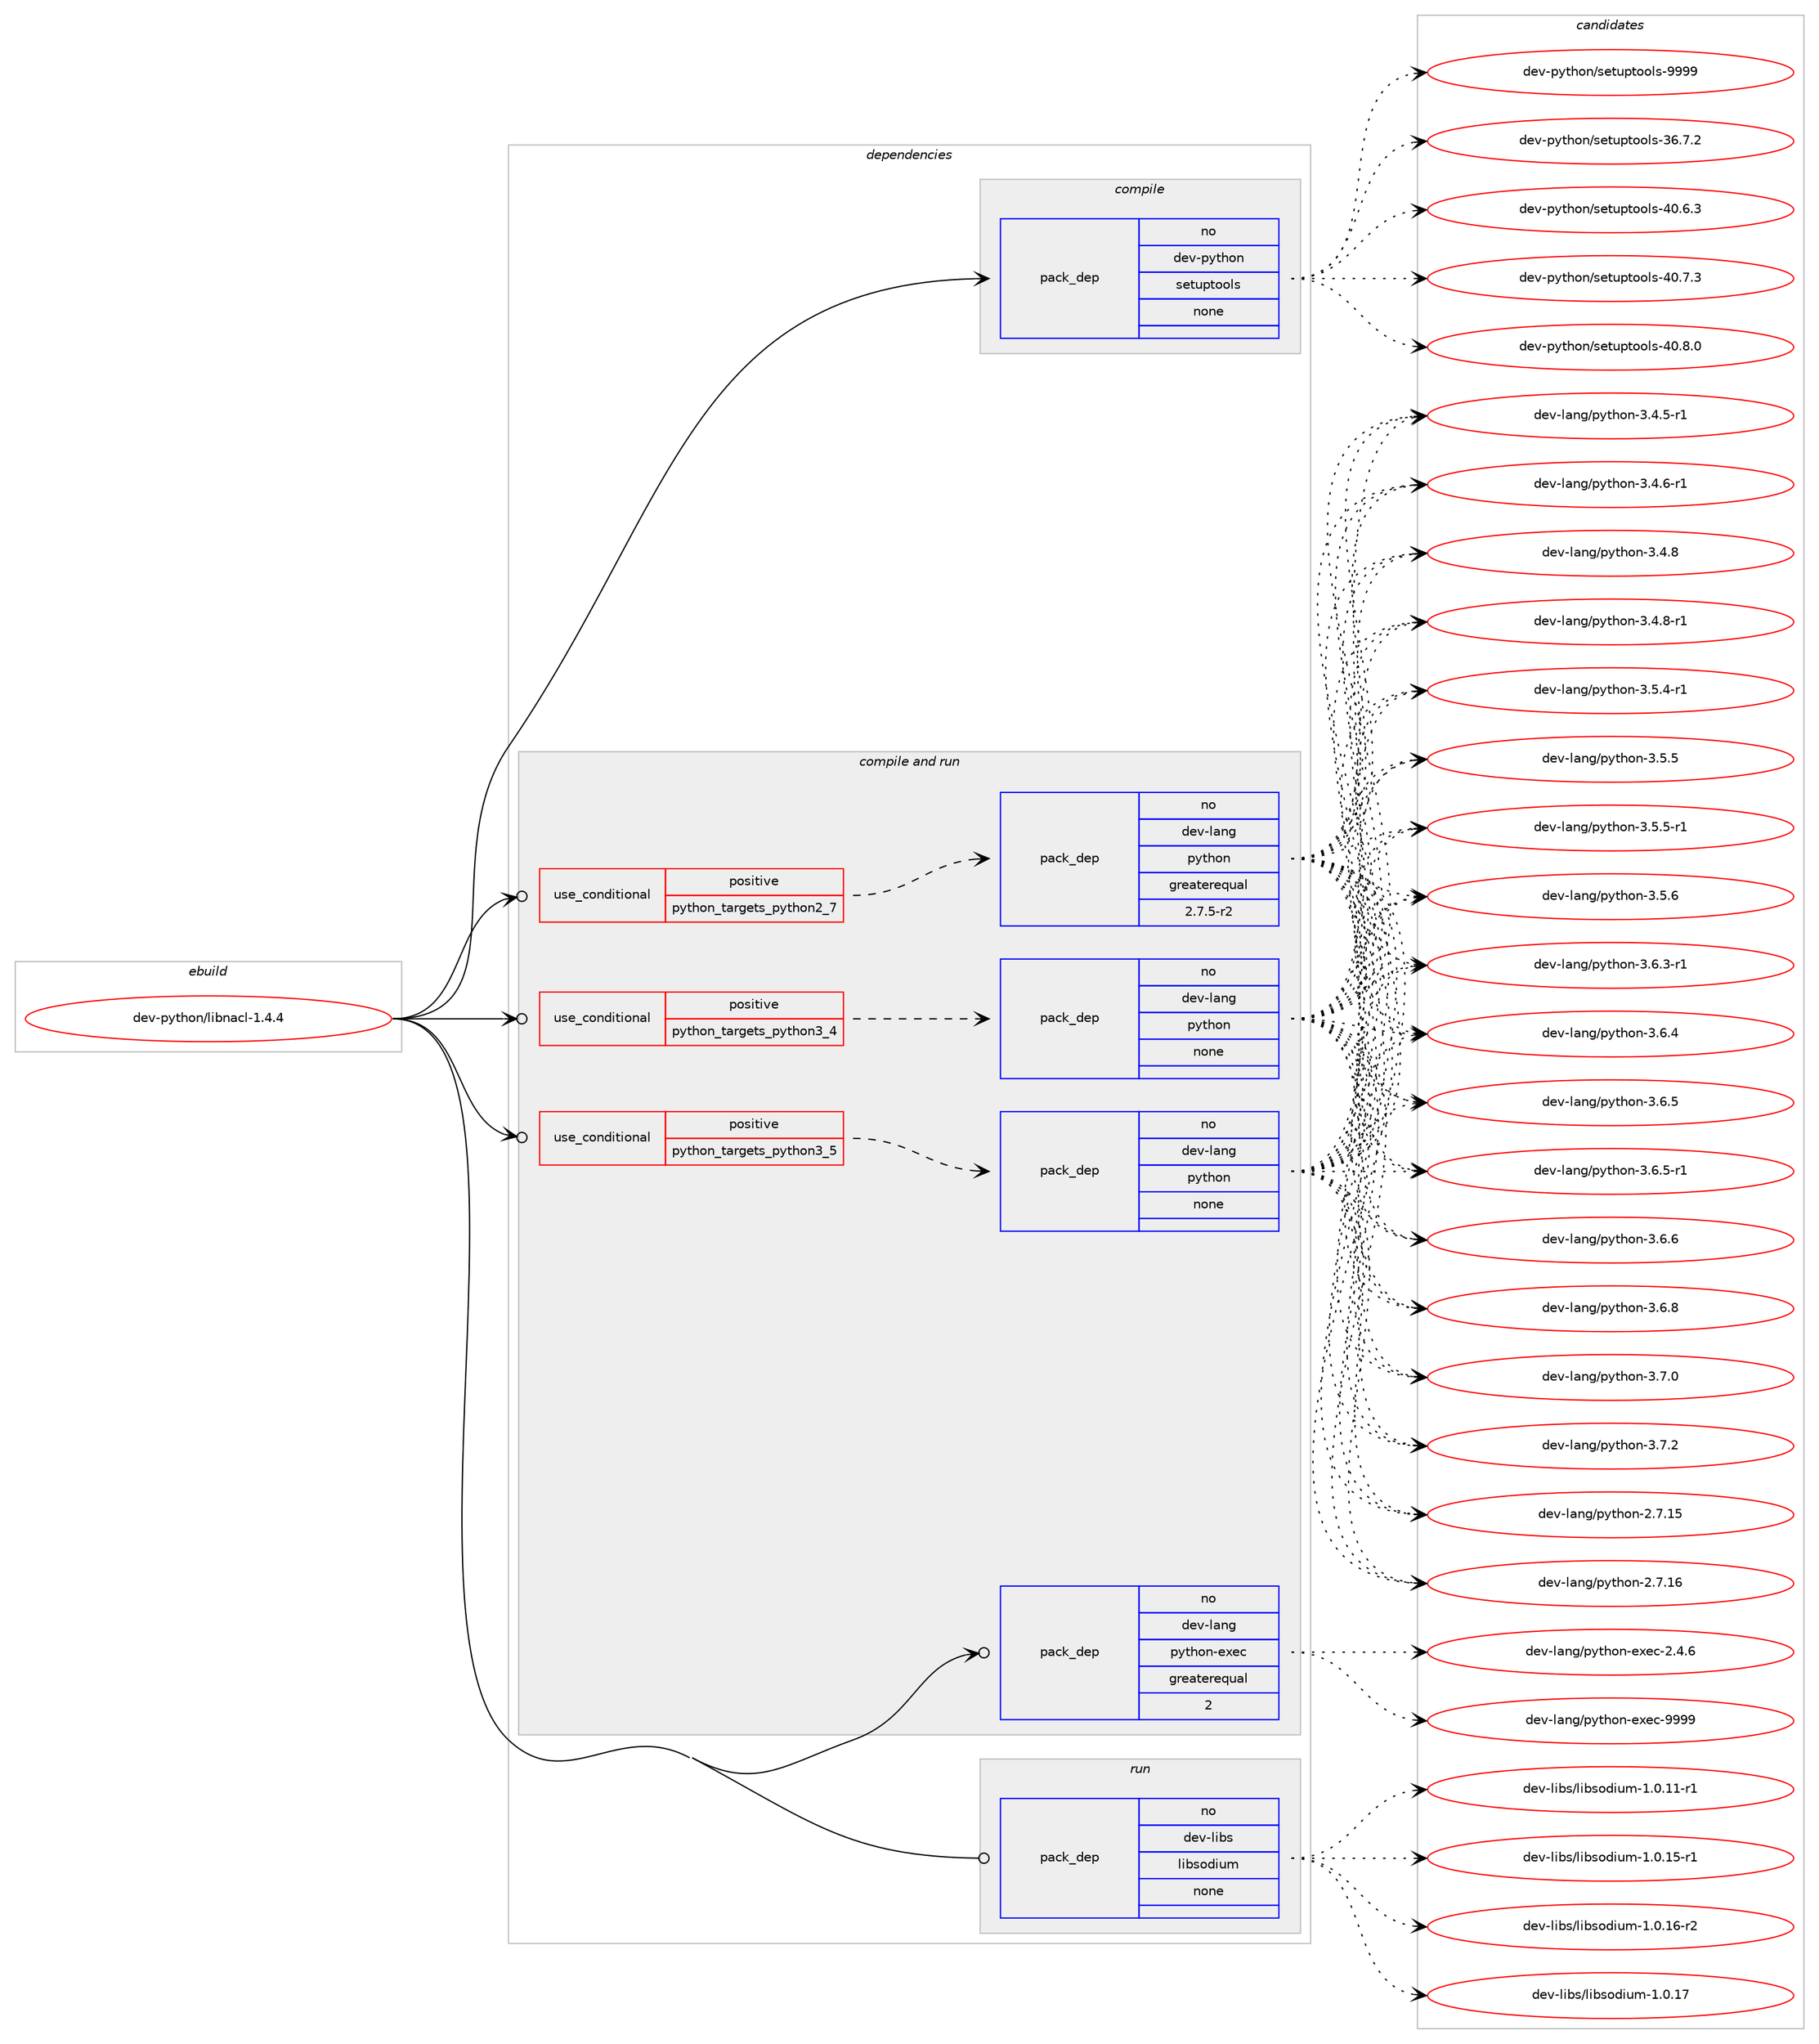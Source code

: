 digraph prolog {

# *************
# Graph options
# *************

newrank=true;
concentrate=true;
compound=true;
graph [rankdir=LR,fontname=Helvetica,fontsize=10,ranksep=1.5];#, ranksep=2.5, nodesep=0.2];
edge  [arrowhead=vee];
node  [fontname=Helvetica,fontsize=10];

# **********
# The ebuild
# **********

subgraph cluster_leftcol {
color=gray;
rank=same;
label=<<i>ebuild</i>>;
id [label="dev-python/libnacl-1.4.4", color=red, width=4, href="../dev-python/libnacl-1.4.4.svg"];
}

# ****************
# The dependencies
# ****************

subgraph cluster_midcol {
color=gray;
label=<<i>dependencies</i>>;
subgraph cluster_compile {
fillcolor="#eeeeee";
style=filled;
label=<<i>compile</i>>;
subgraph pack1016893 {
dependency1417004 [label=<<TABLE BORDER="0" CELLBORDER="1" CELLSPACING="0" CELLPADDING="4" WIDTH="220"><TR><TD ROWSPAN="6" CELLPADDING="30">pack_dep</TD></TR><TR><TD WIDTH="110">no</TD></TR><TR><TD>dev-python</TD></TR><TR><TD>setuptools</TD></TR><TR><TD>none</TD></TR><TR><TD></TD></TR></TABLE>>, shape=none, color=blue];
}
id:e -> dependency1417004:w [weight=20,style="solid",arrowhead="vee"];
}
subgraph cluster_compileandrun {
fillcolor="#eeeeee";
style=filled;
label=<<i>compile and run</i>>;
subgraph cond376838 {
dependency1417005 [label=<<TABLE BORDER="0" CELLBORDER="1" CELLSPACING="0" CELLPADDING="4"><TR><TD ROWSPAN="3" CELLPADDING="10">use_conditional</TD></TR><TR><TD>positive</TD></TR><TR><TD>python_targets_python2_7</TD></TR></TABLE>>, shape=none, color=red];
subgraph pack1016894 {
dependency1417006 [label=<<TABLE BORDER="0" CELLBORDER="1" CELLSPACING="0" CELLPADDING="4" WIDTH="220"><TR><TD ROWSPAN="6" CELLPADDING="30">pack_dep</TD></TR><TR><TD WIDTH="110">no</TD></TR><TR><TD>dev-lang</TD></TR><TR><TD>python</TD></TR><TR><TD>greaterequal</TD></TR><TR><TD>2.7.5-r2</TD></TR></TABLE>>, shape=none, color=blue];
}
dependency1417005:e -> dependency1417006:w [weight=20,style="dashed",arrowhead="vee"];
}
id:e -> dependency1417005:w [weight=20,style="solid",arrowhead="odotvee"];
subgraph cond376839 {
dependency1417007 [label=<<TABLE BORDER="0" CELLBORDER="1" CELLSPACING="0" CELLPADDING="4"><TR><TD ROWSPAN="3" CELLPADDING="10">use_conditional</TD></TR><TR><TD>positive</TD></TR><TR><TD>python_targets_python3_4</TD></TR></TABLE>>, shape=none, color=red];
subgraph pack1016895 {
dependency1417008 [label=<<TABLE BORDER="0" CELLBORDER="1" CELLSPACING="0" CELLPADDING="4" WIDTH="220"><TR><TD ROWSPAN="6" CELLPADDING="30">pack_dep</TD></TR><TR><TD WIDTH="110">no</TD></TR><TR><TD>dev-lang</TD></TR><TR><TD>python</TD></TR><TR><TD>none</TD></TR><TR><TD></TD></TR></TABLE>>, shape=none, color=blue];
}
dependency1417007:e -> dependency1417008:w [weight=20,style="dashed",arrowhead="vee"];
}
id:e -> dependency1417007:w [weight=20,style="solid",arrowhead="odotvee"];
subgraph cond376840 {
dependency1417009 [label=<<TABLE BORDER="0" CELLBORDER="1" CELLSPACING="0" CELLPADDING="4"><TR><TD ROWSPAN="3" CELLPADDING="10">use_conditional</TD></TR><TR><TD>positive</TD></TR><TR><TD>python_targets_python3_5</TD></TR></TABLE>>, shape=none, color=red];
subgraph pack1016896 {
dependency1417010 [label=<<TABLE BORDER="0" CELLBORDER="1" CELLSPACING="0" CELLPADDING="4" WIDTH="220"><TR><TD ROWSPAN="6" CELLPADDING="30">pack_dep</TD></TR><TR><TD WIDTH="110">no</TD></TR><TR><TD>dev-lang</TD></TR><TR><TD>python</TD></TR><TR><TD>none</TD></TR><TR><TD></TD></TR></TABLE>>, shape=none, color=blue];
}
dependency1417009:e -> dependency1417010:w [weight=20,style="dashed",arrowhead="vee"];
}
id:e -> dependency1417009:w [weight=20,style="solid",arrowhead="odotvee"];
subgraph pack1016897 {
dependency1417011 [label=<<TABLE BORDER="0" CELLBORDER="1" CELLSPACING="0" CELLPADDING="4" WIDTH="220"><TR><TD ROWSPAN="6" CELLPADDING="30">pack_dep</TD></TR><TR><TD WIDTH="110">no</TD></TR><TR><TD>dev-lang</TD></TR><TR><TD>python-exec</TD></TR><TR><TD>greaterequal</TD></TR><TR><TD>2</TD></TR></TABLE>>, shape=none, color=blue];
}
id:e -> dependency1417011:w [weight=20,style="solid",arrowhead="odotvee"];
}
subgraph cluster_run {
fillcolor="#eeeeee";
style=filled;
label=<<i>run</i>>;
subgraph pack1016898 {
dependency1417012 [label=<<TABLE BORDER="0" CELLBORDER="1" CELLSPACING="0" CELLPADDING="4" WIDTH="220"><TR><TD ROWSPAN="6" CELLPADDING="30">pack_dep</TD></TR><TR><TD WIDTH="110">no</TD></TR><TR><TD>dev-libs</TD></TR><TR><TD>libsodium</TD></TR><TR><TD>none</TD></TR><TR><TD></TD></TR></TABLE>>, shape=none, color=blue];
}
id:e -> dependency1417012:w [weight=20,style="solid",arrowhead="odot"];
}
}

# **************
# The candidates
# **************

subgraph cluster_choices {
rank=same;
color=gray;
label=<<i>candidates</i>>;

subgraph choice1016893 {
color=black;
nodesep=1;
choice100101118451121211161041111104711510111611711211611111110811545515446554650 [label="dev-python/setuptools-36.7.2", color=red, width=4,href="../dev-python/setuptools-36.7.2.svg"];
choice100101118451121211161041111104711510111611711211611111110811545524846544651 [label="dev-python/setuptools-40.6.3", color=red, width=4,href="../dev-python/setuptools-40.6.3.svg"];
choice100101118451121211161041111104711510111611711211611111110811545524846554651 [label="dev-python/setuptools-40.7.3", color=red, width=4,href="../dev-python/setuptools-40.7.3.svg"];
choice100101118451121211161041111104711510111611711211611111110811545524846564648 [label="dev-python/setuptools-40.8.0", color=red, width=4,href="../dev-python/setuptools-40.8.0.svg"];
choice10010111845112121116104111110471151011161171121161111111081154557575757 [label="dev-python/setuptools-9999", color=red, width=4,href="../dev-python/setuptools-9999.svg"];
dependency1417004:e -> choice100101118451121211161041111104711510111611711211611111110811545515446554650:w [style=dotted,weight="100"];
dependency1417004:e -> choice100101118451121211161041111104711510111611711211611111110811545524846544651:w [style=dotted,weight="100"];
dependency1417004:e -> choice100101118451121211161041111104711510111611711211611111110811545524846554651:w [style=dotted,weight="100"];
dependency1417004:e -> choice100101118451121211161041111104711510111611711211611111110811545524846564648:w [style=dotted,weight="100"];
dependency1417004:e -> choice10010111845112121116104111110471151011161171121161111111081154557575757:w [style=dotted,weight="100"];
}
subgraph choice1016894 {
color=black;
nodesep=1;
choice10010111845108971101034711212111610411111045504655464953 [label="dev-lang/python-2.7.15", color=red, width=4,href="../dev-lang/python-2.7.15.svg"];
choice10010111845108971101034711212111610411111045504655464954 [label="dev-lang/python-2.7.16", color=red, width=4,href="../dev-lang/python-2.7.16.svg"];
choice1001011184510897110103471121211161041111104551465246534511449 [label="dev-lang/python-3.4.5-r1", color=red, width=4,href="../dev-lang/python-3.4.5-r1.svg"];
choice1001011184510897110103471121211161041111104551465246544511449 [label="dev-lang/python-3.4.6-r1", color=red, width=4,href="../dev-lang/python-3.4.6-r1.svg"];
choice100101118451089711010347112121116104111110455146524656 [label="dev-lang/python-3.4.8", color=red, width=4,href="../dev-lang/python-3.4.8.svg"];
choice1001011184510897110103471121211161041111104551465246564511449 [label="dev-lang/python-3.4.8-r1", color=red, width=4,href="../dev-lang/python-3.4.8-r1.svg"];
choice1001011184510897110103471121211161041111104551465346524511449 [label="dev-lang/python-3.5.4-r1", color=red, width=4,href="../dev-lang/python-3.5.4-r1.svg"];
choice100101118451089711010347112121116104111110455146534653 [label="dev-lang/python-3.5.5", color=red, width=4,href="../dev-lang/python-3.5.5.svg"];
choice1001011184510897110103471121211161041111104551465346534511449 [label="dev-lang/python-3.5.5-r1", color=red, width=4,href="../dev-lang/python-3.5.5-r1.svg"];
choice100101118451089711010347112121116104111110455146534654 [label="dev-lang/python-3.5.6", color=red, width=4,href="../dev-lang/python-3.5.6.svg"];
choice1001011184510897110103471121211161041111104551465446514511449 [label="dev-lang/python-3.6.3-r1", color=red, width=4,href="../dev-lang/python-3.6.3-r1.svg"];
choice100101118451089711010347112121116104111110455146544652 [label="dev-lang/python-3.6.4", color=red, width=4,href="../dev-lang/python-3.6.4.svg"];
choice100101118451089711010347112121116104111110455146544653 [label="dev-lang/python-3.6.5", color=red, width=4,href="../dev-lang/python-3.6.5.svg"];
choice1001011184510897110103471121211161041111104551465446534511449 [label="dev-lang/python-3.6.5-r1", color=red, width=4,href="../dev-lang/python-3.6.5-r1.svg"];
choice100101118451089711010347112121116104111110455146544654 [label="dev-lang/python-3.6.6", color=red, width=4,href="../dev-lang/python-3.6.6.svg"];
choice100101118451089711010347112121116104111110455146544656 [label="dev-lang/python-3.6.8", color=red, width=4,href="../dev-lang/python-3.6.8.svg"];
choice100101118451089711010347112121116104111110455146554648 [label="dev-lang/python-3.7.0", color=red, width=4,href="../dev-lang/python-3.7.0.svg"];
choice100101118451089711010347112121116104111110455146554650 [label="dev-lang/python-3.7.2", color=red, width=4,href="../dev-lang/python-3.7.2.svg"];
dependency1417006:e -> choice10010111845108971101034711212111610411111045504655464953:w [style=dotted,weight="100"];
dependency1417006:e -> choice10010111845108971101034711212111610411111045504655464954:w [style=dotted,weight="100"];
dependency1417006:e -> choice1001011184510897110103471121211161041111104551465246534511449:w [style=dotted,weight="100"];
dependency1417006:e -> choice1001011184510897110103471121211161041111104551465246544511449:w [style=dotted,weight="100"];
dependency1417006:e -> choice100101118451089711010347112121116104111110455146524656:w [style=dotted,weight="100"];
dependency1417006:e -> choice1001011184510897110103471121211161041111104551465246564511449:w [style=dotted,weight="100"];
dependency1417006:e -> choice1001011184510897110103471121211161041111104551465346524511449:w [style=dotted,weight="100"];
dependency1417006:e -> choice100101118451089711010347112121116104111110455146534653:w [style=dotted,weight="100"];
dependency1417006:e -> choice1001011184510897110103471121211161041111104551465346534511449:w [style=dotted,weight="100"];
dependency1417006:e -> choice100101118451089711010347112121116104111110455146534654:w [style=dotted,weight="100"];
dependency1417006:e -> choice1001011184510897110103471121211161041111104551465446514511449:w [style=dotted,weight="100"];
dependency1417006:e -> choice100101118451089711010347112121116104111110455146544652:w [style=dotted,weight="100"];
dependency1417006:e -> choice100101118451089711010347112121116104111110455146544653:w [style=dotted,weight="100"];
dependency1417006:e -> choice1001011184510897110103471121211161041111104551465446534511449:w [style=dotted,weight="100"];
dependency1417006:e -> choice100101118451089711010347112121116104111110455146544654:w [style=dotted,weight="100"];
dependency1417006:e -> choice100101118451089711010347112121116104111110455146544656:w [style=dotted,weight="100"];
dependency1417006:e -> choice100101118451089711010347112121116104111110455146554648:w [style=dotted,weight="100"];
dependency1417006:e -> choice100101118451089711010347112121116104111110455146554650:w [style=dotted,weight="100"];
}
subgraph choice1016895 {
color=black;
nodesep=1;
choice10010111845108971101034711212111610411111045504655464953 [label="dev-lang/python-2.7.15", color=red, width=4,href="../dev-lang/python-2.7.15.svg"];
choice10010111845108971101034711212111610411111045504655464954 [label="dev-lang/python-2.7.16", color=red, width=4,href="../dev-lang/python-2.7.16.svg"];
choice1001011184510897110103471121211161041111104551465246534511449 [label="dev-lang/python-3.4.5-r1", color=red, width=4,href="../dev-lang/python-3.4.5-r1.svg"];
choice1001011184510897110103471121211161041111104551465246544511449 [label="dev-lang/python-3.4.6-r1", color=red, width=4,href="../dev-lang/python-3.4.6-r1.svg"];
choice100101118451089711010347112121116104111110455146524656 [label="dev-lang/python-3.4.8", color=red, width=4,href="../dev-lang/python-3.4.8.svg"];
choice1001011184510897110103471121211161041111104551465246564511449 [label="dev-lang/python-3.4.8-r1", color=red, width=4,href="../dev-lang/python-3.4.8-r1.svg"];
choice1001011184510897110103471121211161041111104551465346524511449 [label="dev-lang/python-3.5.4-r1", color=red, width=4,href="../dev-lang/python-3.5.4-r1.svg"];
choice100101118451089711010347112121116104111110455146534653 [label="dev-lang/python-3.5.5", color=red, width=4,href="../dev-lang/python-3.5.5.svg"];
choice1001011184510897110103471121211161041111104551465346534511449 [label="dev-lang/python-3.5.5-r1", color=red, width=4,href="../dev-lang/python-3.5.5-r1.svg"];
choice100101118451089711010347112121116104111110455146534654 [label="dev-lang/python-3.5.6", color=red, width=4,href="../dev-lang/python-3.5.6.svg"];
choice1001011184510897110103471121211161041111104551465446514511449 [label="dev-lang/python-3.6.3-r1", color=red, width=4,href="../dev-lang/python-3.6.3-r1.svg"];
choice100101118451089711010347112121116104111110455146544652 [label="dev-lang/python-3.6.4", color=red, width=4,href="../dev-lang/python-3.6.4.svg"];
choice100101118451089711010347112121116104111110455146544653 [label="dev-lang/python-3.6.5", color=red, width=4,href="../dev-lang/python-3.6.5.svg"];
choice1001011184510897110103471121211161041111104551465446534511449 [label="dev-lang/python-3.6.5-r1", color=red, width=4,href="../dev-lang/python-3.6.5-r1.svg"];
choice100101118451089711010347112121116104111110455146544654 [label="dev-lang/python-3.6.6", color=red, width=4,href="../dev-lang/python-3.6.6.svg"];
choice100101118451089711010347112121116104111110455146544656 [label="dev-lang/python-3.6.8", color=red, width=4,href="../dev-lang/python-3.6.8.svg"];
choice100101118451089711010347112121116104111110455146554648 [label="dev-lang/python-3.7.0", color=red, width=4,href="../dev-lang/python-3.7.0.svg"];
choice100101118451089711010347112121116104111110455146554650 [label="dev-lang/python-3.7.2", color=red, width=4,href="../dev-lang/python-3.7.2.svg"];
dependency1417008:e -> choice10010111845108971101034711212111610411111045504655464953:w [style=dotted,weight="100"];
dependency1417008:e -> choice10010111845108971101034711212111610411111045504655464954:w [style=dotted,weight="100"];
dependency1417008:e -> choice1001011184510897110103471121211161041111104551465246534511449:w [style=dotted,weight="100"];
dependency1417008:e -> choice1001011184510897110103471121211161041111104551465246544511449:w [style=dotted,weight="100"];
dependency1417008:e -> choice100101118451089711010347112121116104111110455146524656:w [style=dotted,weight="100"];
dependency1417008:e -> choice1001011184510897110103471121211161041111104551465246564511449:w [style=dotted,weight="100"];
dependency1417008:e -> choice1001011184510897110103471121211161041111104551465346524511449:w [style=dotted,weight="100"];
dependency1417008:e -> choice100101118451089711010347112121116104111110455146534653:w [style=dotted,weight="100"];
dependency1417008:e -> choice1001011184510897110103471121211161041111104551465346534511449:w [style=dotted,weight="100"];
dependency1417008:e -> choice100101118451089711010347112121116104111110455146534654:w [style=dotted,weight="100"];
dependency1417008:e -> choice1001011184510897110103471121211161041111104551465446514511449:w [style=dotted,weight="100"];
dependency1417008:e -> choice100101118451089711010347112121116104111110455146544652:w [style=dotted,weight="100"];
dependency1417008:e -> choice100101118451089711010347112121116104111110455146544653:w [style=dotted,weight="100"];
dependency1417008:e -> choice1001011184510897110103471121211161041111104551465446534511449:w [style=dotted,weight="100"];
dependency1417008:e -> choice100101118451089711010347112121116104111110455146544654:w [style=dotted,weight="100"];
dependency1417008:e -> choice100101118451089711010347112121116104111110455146544656:w [style=dotted,weight="100"];
dependency1417008:e -> choice100101118451089711010347112121116104111110455146554648:w [style=dotted,weight="100"];
dependency1417008:e -> choice100101118451089711010347112121116104111110455146554650:w [style=dotted,weight="100"];
}
subgraph choice1016896 {
color=black;
nodesep=1;
choice10010111845108971101034711212111610411111045504655464953 [label="dev-lang/python-2.7.15", color=red, width=4,href="../dev-lang/python-2.7.15.svg"];
choice10010111845108971101034711212111610411111045504655464954 [label="dev-lang/python-2.7.16", color=red, width=4,href="../dev-lang/python-2.7.16.svg"];
choice1001011184510897110103471121211161041111104551465246534511449 [label="dev-lang/python-3.4.5-r1", color=red, width=4,href="../dev-lang/python-3.4.5-r1.svg"];
choice1001011184510897110103471121211161041111104551465246544511449 [label="dev-lang/python-3.4.6-r1", color=red, width=4,href="../dev-lang/python-3.4.6-r1.svg"];
choice100101118451089711010347112121116104111110455146524656 [label="dev-lang/python-3.4.8", color=red, width=4,href="../dev-lang/python-3.4.8.svg"];
choice1001011184510897110103471121211161041111104551465246564511449 [label="dev-lang/python-3.4.8-r1", color=red, width=4,href="../dev-lang/python-3.4.8-r1.svg"];
choice1001011184510897110103471121211161041111104551465346524511449 [label="dev-lang/python-3.5.4-r1", color=red, width=4,href="../dev-lang/python-3.5.4-r1.svg"];
choice100101118451089711010347112121116104111110455146534653 [label="dev-lang/python-3.5.5", color=red, width=4,href="../dev-lang/python-3.5.5.svg"];
choice1001011184510897110103471121211161041111104551465346534511449 [label="dev-lang/python-3.5.5-r1", color=red, width=4,href="../dev-lang/python-3.5.5-r1.svg"];
choice100101118451089711010347112121116104111110455146534654 [label="dev-lang/python-3.5.6", color=red, width=4,href="../dev-lang/python-3.5.6.svg"];
choice1001011184510897110103471121211161041111104551465446514511449 [label="dev-lang/python-3.6.3-r1", color=red, width=4,href="../dev-lang/python-3.6.3-r1.svg"];
choice100101118451089711010347112121116104111110455146544652 [label="dev-lang/python-3.6.4", color=red, width=4,href="../dev-lang/python-3.6.4.svg"];
choice100101118451089711010347112121116104111110455146544653 [label="dev-lang/python-3.6.5", color=red, width=4,href="../dev-lang/python-3.6.5.svg"];
choice1001011184510897110103471121211161041111104551465446534511449 [label="dev-lang/python-3.6.5-r1", color=red, width=4,href="../dev-lang/python-3.6.5-r1.svg"];
choice100101118451089711010347112121116104111110455146544654 [label="dev-lang/python-3.6.6", color=red, width=4,href="../dev-lang/python-3.6.6.svg"];
choice100101118451089711010347112121116104111110455146544656 [label="dev-lang/python-3.6.8", color=red, width=4,href="../dev-lang/python-3.6.8.svg"];
choice100101118451089711010347112121116104111110455146554648 [label="dev-lang/python-3.7.0", color=red, width=4,href="../dev-lang/python-3.7.0.svg"];
choice100101118451089711010347112121116104111110455146554650 [label="dev-lang/python-3.7.2", color=red, width=4,href="../dev-lang/python-3.7.2.svg"];
dependency1417010:e -> choice10010111845108971101034711212111610411111045504655464953:w [style=dotted,weight="100"];
dependency1417010:e -> choice10010111845108971101034711212111610411111045504655464954:w [style=dotted,weight="100"];
dependency1417010:e -> choice1001011184510897110103471121211161041111104551465246534511449:w [style=dotted,weight="100"];
dependency1417010:e -> choice1001011184510897110103471121211161041111104551465246544511449:w [style=dotted,weight="100"];
dependency1417010:e -> choice100101118451089711010347112121116104111110455146524656:w [style=dotted,weight="100"];
dependency1417010:e -> choice1001011184510897110103471121211161041111104551465246564511449:w [style=dotted,weight="100"];
dependency1417010:e -> choice1001011184510897110103471121211161041111104551465346524511449:w [style=dotted,weight="100"];
dependency1417010:e -> choice100101118451089711010347112121116104111110455146534653:w [style=dotted,weight="100"];
dependency1417010:e -> choice1001011184510897110103471121211161041111104551465346534511449:w [style=dotted,weight="100"];
dependency1417010:e -> choice100101118451089711010347112121116104111110455146534654:w [style=dotted,weight="100"];
dependency1417010:e -> choice1001011184510897110103471121211161041111104551465446514511449:w [style=dotted,weight="100"];
dependency1417010:e -> choice100101118451089711010347112121116104111110455146544652:w [style=dotted,weight="100"];
dependency1417010:e -> choice100101118451089711010347112121116104111110455146544653:w [style=dotted,weight="100"];
dependency1417010:e -> choice1001011184510897110103471121211161041111104551465446534511449:w [style=dotted,weight="100"];
dependency1417010:e -> choice100101118451089711010347112121116104111110455146544654:w [style=dotted,weight="100"];
dependency1417010:e -> choice100101118451089711010347112121116104111110455146544656:w [style=dotted,weight="100"];
dependency1417010:e -> choice100101118451089711010347112121116104111110455146554648:w [style=dotted,weight="100"];
dependency1417010:e -> choice100101118451089711010347112121116104111110455146554650:w [style=dotted,weight="100"];
}
subgraph choice1016897 {
color=black;
nodesep=1;
choice1001011184510897110103471121211161041111104510112010199455046524654 [label="dev-lang/python-exec-2.4.6", color=red, width=4,href="../dev-lang/python-exec-2.4.6.svg"];
choice10010111845108971101034711212111610411111045101120101994557575757 [label="dev-lang/python-exec-9999", color=red, width=4,href="../dev-lang/python-exec-9999.svg"];
dependency1417011:e -> choice1001011184510897110103471121211161041111104510112010199455046524654:w [style=dotted,weight="100"];
dependency1417011:e -> choice10010111845108971101034711212111610411111045101120101994557575757:w [style=dotted,weight="100"];
}
subgraph choice1016898 {
color=black;
nodesep=1;
choice10010111845108105981154710810598115111100105117109454946484649494511449 [label="dev-libs/libsodium-1.0.11-r1", color=red, width=4,href="../dev-libs/libsodium-1.0.11-r1.svg"];
choice10010111845108105981154710810598115111100105117109454946484649534511449 [label="dev-libs/libsodium-1.0.15-r1", color=red, width=4,href="../dev-libs/libsodium-1.0.15-r1.svg"];
choice10010111845108105981154710810598115111100105117109454946484649544511450 [label="dev-libs/libsodium-1.0.16-r2", color=red, width=4,href="../dev-libs/libsodium-1.0.16-r2.svg"];
choice1001011184510810598115471081059811511110010511710945494648464955 [label="dev-libs/libsodium-1.0.17", color=red, width=4,href="../dev-libs/libsodium-1.0.17.svg"];
dependency1417012:e -> choice10010111845108105981154710810598115111100105117109454946484649494511449:w [style=dotted,weight="100"];
dependency1417012:e -> choice10010111845108105981154710810598115111100105117109454946484649534511449:w [style=dotted,weight="100"];
dependency1417012:e -> choice10010111845108105981154710810598115111100105117109454946484649544511450:w [style=dotted,weight="100"];
dependency1417012:e -> choice1001011184510810598115471081059811511110010511710945494648464955:w [style=dotted,weight="100"];
}
}

}
